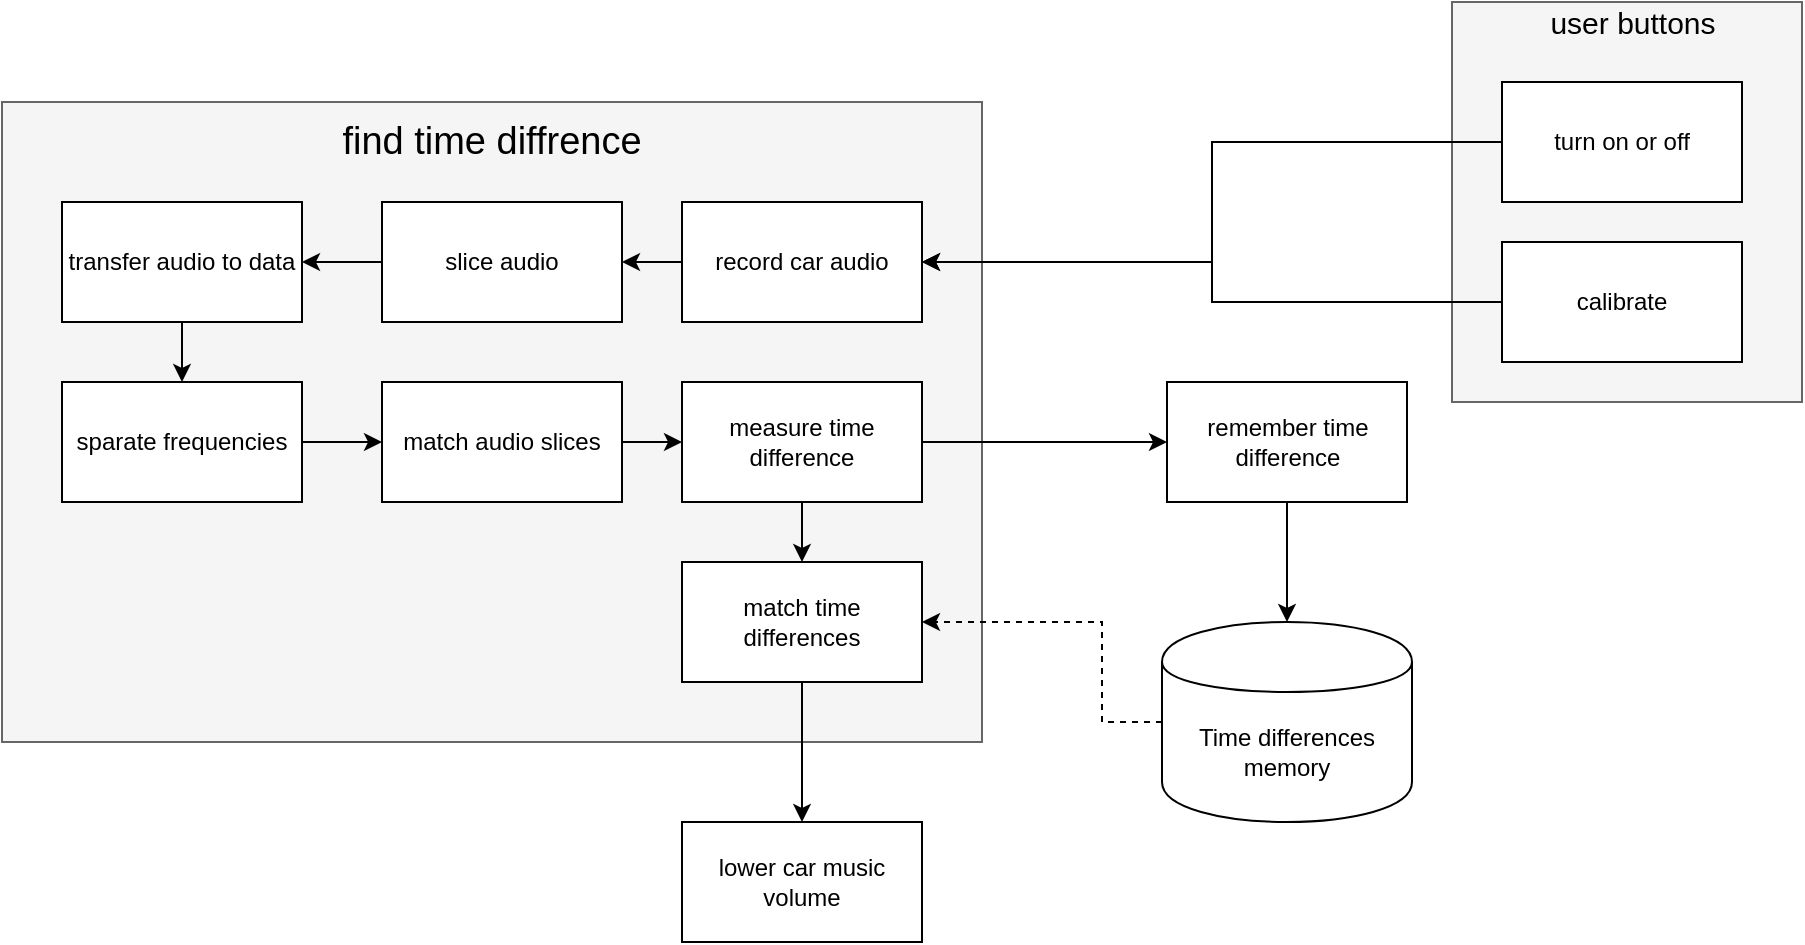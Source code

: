 <mxfile version="12.2.3" type="device" pages="1"><diagram id="4h5uWQN1nrTBoLnjQqrH" name="Page-1"><mxGraphModel dx="1221" dy="645" grid="1" gridSize="10" guides="1" tooltips="1" connect="1" arrows="1" fold="1" page="1" pageScale="1" pageWidth="1100" pageHeight="850" background="none" math="0" shadow="0"><root><mxCell id="0"/><mxCell id="1" parent="0"/><mxCell id="SLzfwhji5TwVteKmw7MS-55" value="" style="group" vertex="1" connectable="0" parent="1"><mxGeometry x="895" y="160" width="175" height="135" as="geometry"/></mxCell><mxCell id="SLzfwhji5TwVteKmw7MS-53" value="" style="rounded=0;whiteSpace=wrap;html=1;fillColor=#f5f5f5;strokeColor=#666666;fontColor=#333333;" vertex="1" parent="SLzfwhji5TwVteKmw7MS-55"><mxGeometry y="-70" width="175" height="200" as="geometry"/></mxCell><mxCell id="SLzfwhji5TwVteKmw7MS-8" value="calibrate" style="rounded=0;whiteSpace=wrap;html=1;" vertex="1" parent="SLzfwhji5TwVteKmw7MS-55"><mxGeometry x="25" y="50" width="120" height="60" as="geometry"/></mxCell><mxCell id="SLzfwhji5TwVteKmw7MS-1" value="turn on or off" style="rounded=0;whiteSpace=wrap;html=1;" vertex="1" parent="SLzfwhji5TwVteKmw7MS-55"><mxGeometry x="25" y="-30" width="120" height="60" as="geometry"/></mxCell><mxCell id="SLzfwhji5TwVteKmw7MS-7" value="lower car music volume" style="rounded=0;whiteSpace=wrap;html=1;" vertex="1" parent="1"><mxGeometry x="510" y="500" width="120" height="60" as="geometry"/></mxCell><mxCell id="SLzfwhji5TwVteKmw7MS-34" style="edgeStyle=orthogonalEdgeStyle;rounded=0;orthogonalLoop=1;jettySize=auto;html=1;" edge="1" parent="1" source="SLzfwhji5TwVteKmw7MS-25" target="SLzfwhji5TwVteKmw7MS-29"><mxGeometry relative="1" as="geometry"/></mxCell><mxCell id="SLzfwhji5TwVteKmw7MS-25" value="remember time difference" style="rounded=0;whiteSpace=wrap;html=1;" vertex="1" parent="1"><mxGeometry x="752.5" y="280" width="120" height="60" as="geometry"/></mxCell><mxCell id="SLzfwhji5TwVteKmw7MS-28" value="" style="group" vertex="1" connectable="0" parent="1"><mxGeometry x="170" y="140" width="490" height="320" as="geometry"/></mxCell><mxCell id="SLzfwhji5TwVteKmw7MS-26" value="" style="rounded=0;whiteSpace=wrap;html=1;fillColor=#f5f5f5;strokeColor=#666666;fontColor=#333333;" vertex="1" parent="SLzfwhji5TwVteKmw7MS-28"><mxGeometry width="490" height="320" as="geometry"/></mxCell><mxCell id="SLzfwhji5TwVteKmw7MS-2" value="record car audio" style="rounded=0;whiteSpace=wrap;html=1;" vertex="1" parent="SLzfwhji5TwVteKmw7MS-28"><mxGeometry x="340" y="50" width="120" height="60" as="geometry"/></mxCell><mxCell id="SLzfwhji5TwVteKmw7MS-3" value="slice audio" style="rounded=0;whiteSpace=wrap;html=1;" vertex="1" parent="SLzfwhji5TwVteKmw7MS-28"><mxGeometry x="190" y="50" width="120" height="60" as="geometry"/></mxCell><mxCell id="SLzfwhji5TwVteKmw7MS-20" style="edgeStyle=orthogonalEdgeStyle;rounded=0;orthogonalLoop=1;jettySize=auto;html=1;entryX=1;entryY=0.5;entryDx=0;entryDy=0;" edge="1" parent="SLzfwhji5TwVteKmw7MS-28" source="SLzfwhji5TwVteKmw7MS-2" target="SLzfwhji5TwVteKmw7MS-3"><mxGeometry relative="1" as="geometry"/></mxCell><mxCell id="SLzfwhji5TwVteKmw7MS-4" value="transfer audio to data" style="rounded=0;whiteSpace=wrap;html=1;" vertex="1" parent="SLzfwhji5TwVteKmw7MS-28"><mxGeometry x="30" y="50" width="120" height="60" as="geometry"/></mxCell><mxCell id="SLzfwhji5TwVteKmw7MS-21" style="edgeStyle=orthogonalEdgeStyle;rounded=0;orthogonalLoop=1;jettySize=auto;html=1;entryX=1;entryY=0.5;entryDx=0;entryDy=0;" edge="1" parent="SLzfwhji5TwVteKmw7MS-28" source="SLzfwhji5TwVteKmw7MS-3" target="SLzfwhji5TwVteKmw7MS-4"><mxGeometry relative="1" as="geometry"/></mxCell><mxCell id="SLzfwhji5TwVteKmw7MS-5" value="sparate frequencies" style="rounded=0;whiteSpace=wrap;html=1;" vertex="1" parent="SLzfwhji5TwVteKmw7MS-28"><mxGeometry x="30" y="140" width="120" height="60" as="geometry"/></mxCell><mxCell id="SLzfwhji5TwVteKmw7MS-22" style="edgeStyle=orthogonalEdgeStyle;rounded=0;orthogonalLoop=1;jettySize=auto;html=1;" edge="1" parent="SLzfwhji5TwVteKmw7MS-28" source="SLzfwhji5TwVteKmw7MS-4" target="SLzfwhji5TwVteKmw7MS-5"><mxGeometry relative="1" as="geometry"/></mxCell><mxCell id="SLzfwhji5TwVteKmw7MS-6" value="match audio slices" style="rounded=0;whiteSpace=wrap;html=1;" vertex="1" parent="SLzfwhji5TwVteKmw7MS-28"><mxGeometry x="190" y="140" width="120" height="60" as="geometry"/></mxCell><mxCell id="SLzfwhji5TwVteKmw7MS-15" style="edgeStyle=orthogonalEdgeStyle;rounded=0;orthogonalLoop=1;jettySize=auto;html=1;" edge="1" parent="SLzfwhji5TwVteKmw7MS-28" source="SLzfwhji5TwVteKmw7MS-5" target="SLzfwhji5TwVteKmw7MS-6"><mxGeometry relative="1" as="geometry"/></mxCell><mxCell id="SLzfwhji5TwVteKmw7MS-13" value="measure time difference" style="rounded=0;whiteSpace=wrap;html=1;" vertex="1" parent="SLzfwhji5TwVteKmw7MS-28"><mxGeometry x="340" y="140" width="120" height="60" as="geometry"/></mxCell><mxCell id="SLzfwhji5TwVteKmw7MS-23" style="edgeStyle=orthogonalEdgeStyle;rounded=0;orthogonalLoop=1;jettySize=auto;html=1;entryX=0;entryY=0.5;entryDx=0;entryDy=0;" edge="1" parent="SLzfwhji5TwVteKmw7MS-28" source="SLzfwhji5TwVteKmw7MS-6" target="SLzfwhji5TwVteKmw7MS-13"><mxGeometry relative="1" as="geometry"/></mxCell><mxCell id="SLzfwhji5TwVteKmw7MS-18" value="match time differences" style="rounded=0;whiteSpace=wrap;html=1;" vertex="1" parent="SLzfwhji5TwVteKmw7MS-28"><mxGeometry x="340" y="230" width="120" height="60" as="geometry"/></mxCell><mxCell id="SLzfwhji5TwVteKmw7MS-19" style="edgeStyle=orthogonalEdgeStyle;rounded=0;orthogonalLoop=1;jettySize=auto;html=1;" edge="1" parent="SLzfwhji5TwVteKmw7MS-28" source="SLzfwhji5TwVteKmw7MS-13" target="SLzfwhji5TwVteKmw7MS-18"><mxGeometry relative="1" as="geometry"/></mxCell><mxCell id="SLzfwhji5TwVteKmw7MS-27" value="&lt;font style=&quot;font-size: 19px&quot;&gt;find time diffrence&lt;/font&gt;" style="text;html=1;strokeColor=none;fillColor=none;align=center;verticalAlign=middle;whiteSpace=wrap;rounded=0;" vertex="1" parent="SLzfwhji5TwVteKmw7MS-28"><mxGeometry x="106" y="10" width="278" height="20" as="geometry"/></mxCell><mxCell id="SLzfwhji5TwVteKmw7MS-30" style="edgeStyle=orthogonalEdgeStyle;rounded=0;orthogonalLoop=1;jettySize=auto;html=1;dashed=1;" edge="1" parent="1" source="SLzfwhji5TwVteKmw7MS-29" target="SLzfwhji5TwVteKmw7MS-18"><mxGeometry relative="1" as="geometry"><Array as="points"><mxPoint x="720" y="450"/><mxPoint x="720" y="400"/></Array></mxGeometry></mxCell><mxCell id="SLzfwhji5TwVteKmw7MS-29" value="Time differences memory" style="shape=cylinder;whiteSpace=wrap;html=1;boundedLbl=1;backgroundOutline=1;" vertex="1" parent="1"><mxGeometry x="750" y="400" width="125" height="100" as="geometry"/></mxCell><mxCell id="SLzfwhji5TwVteKmw7MS-32" style="edgeStyle=orthogonalEdgeStyle;rounded=0;orthogonalLoop=1;jettySize=auto;html=1;" edge="1" parent="1" source="SLzfwhji5TwVteKmw7MS-1" target="SLzfwhji5TwVteKmw7MS-2"><mxGeometry relative="1" as="geometry"/></mxCell><mxCell id="SLzfwhji5TwVteKmw7MS-31" style="edgeStyle=orthogonalEdgeStyle;rounded=0;orthogonalLoop=1;jettySize=auto;html=1;entryX=1;entryY=0.5;entryDx=0;entryDy=0;" edge="1" parent="1" source="SLzfwhji5TwVteKmw7MS-8" target="SLzfwhji5TwVteKmw7MS-2"><mxGeometry relative="1" as="geometry"/></mxCell><mxCell id="SLzfwhji5TwVteKmw7MS-33" style="edgeStyle=orthogonalEdgeStyle;rounded=0;orthogonalLoop=1;jettySize=auto;html=1;exitX=1;exitY=0.5;exitDx=0;exitDy=0;entryX=0;entryY=0.5;entryDx=0;entryDy=0;" edge="1" parent="1" source="SLzfwhji5TwVteKmw7MS-13" target="SLzfwhji5TwVteKmw7MS-25"><mxGeometry relative="1" as="geometry"/></mxCell><mxCell id="SLzfwhji5TwVteKmw7MS-35" style="edgeStyle=orthogonalEdgeStyle;rounded=0;orthogonalLoop=1;jettySize=auto;html=1;exitX=0.5;exitY=1;exitDx=0;exitDy=0;entryX=0.5;entryY=0;entryDx=0;entryDy=0;" edge="1" parent="1" source="SLzfwhji5TwVteKmw7MS-18" target="SLzfwhji5TwVteKmw7MS-7"><mxGeometry relative="1" as="geometry"><mxPoint x="570.176" y="500" as="targetPoint"/></mxGeometry></mxCell><mxCell id="SLzfwhji5TwVteKmw7MS-54" value="&lt;font style=&quot;font-size: 15px&quot;&gt;user buttons&lt;/font&gt;" style="text;html=1;strokeColor=none;fillColor=none;align=center;verticalAlign=middle;whiteSpace=wrap;rounded=0;" vertex="1" parent="1"><mxGeometry x="941" y="90" width="89" height="20" as="geometry"/></mxCell></root></mxGraphModel></diagram></mxfile>
